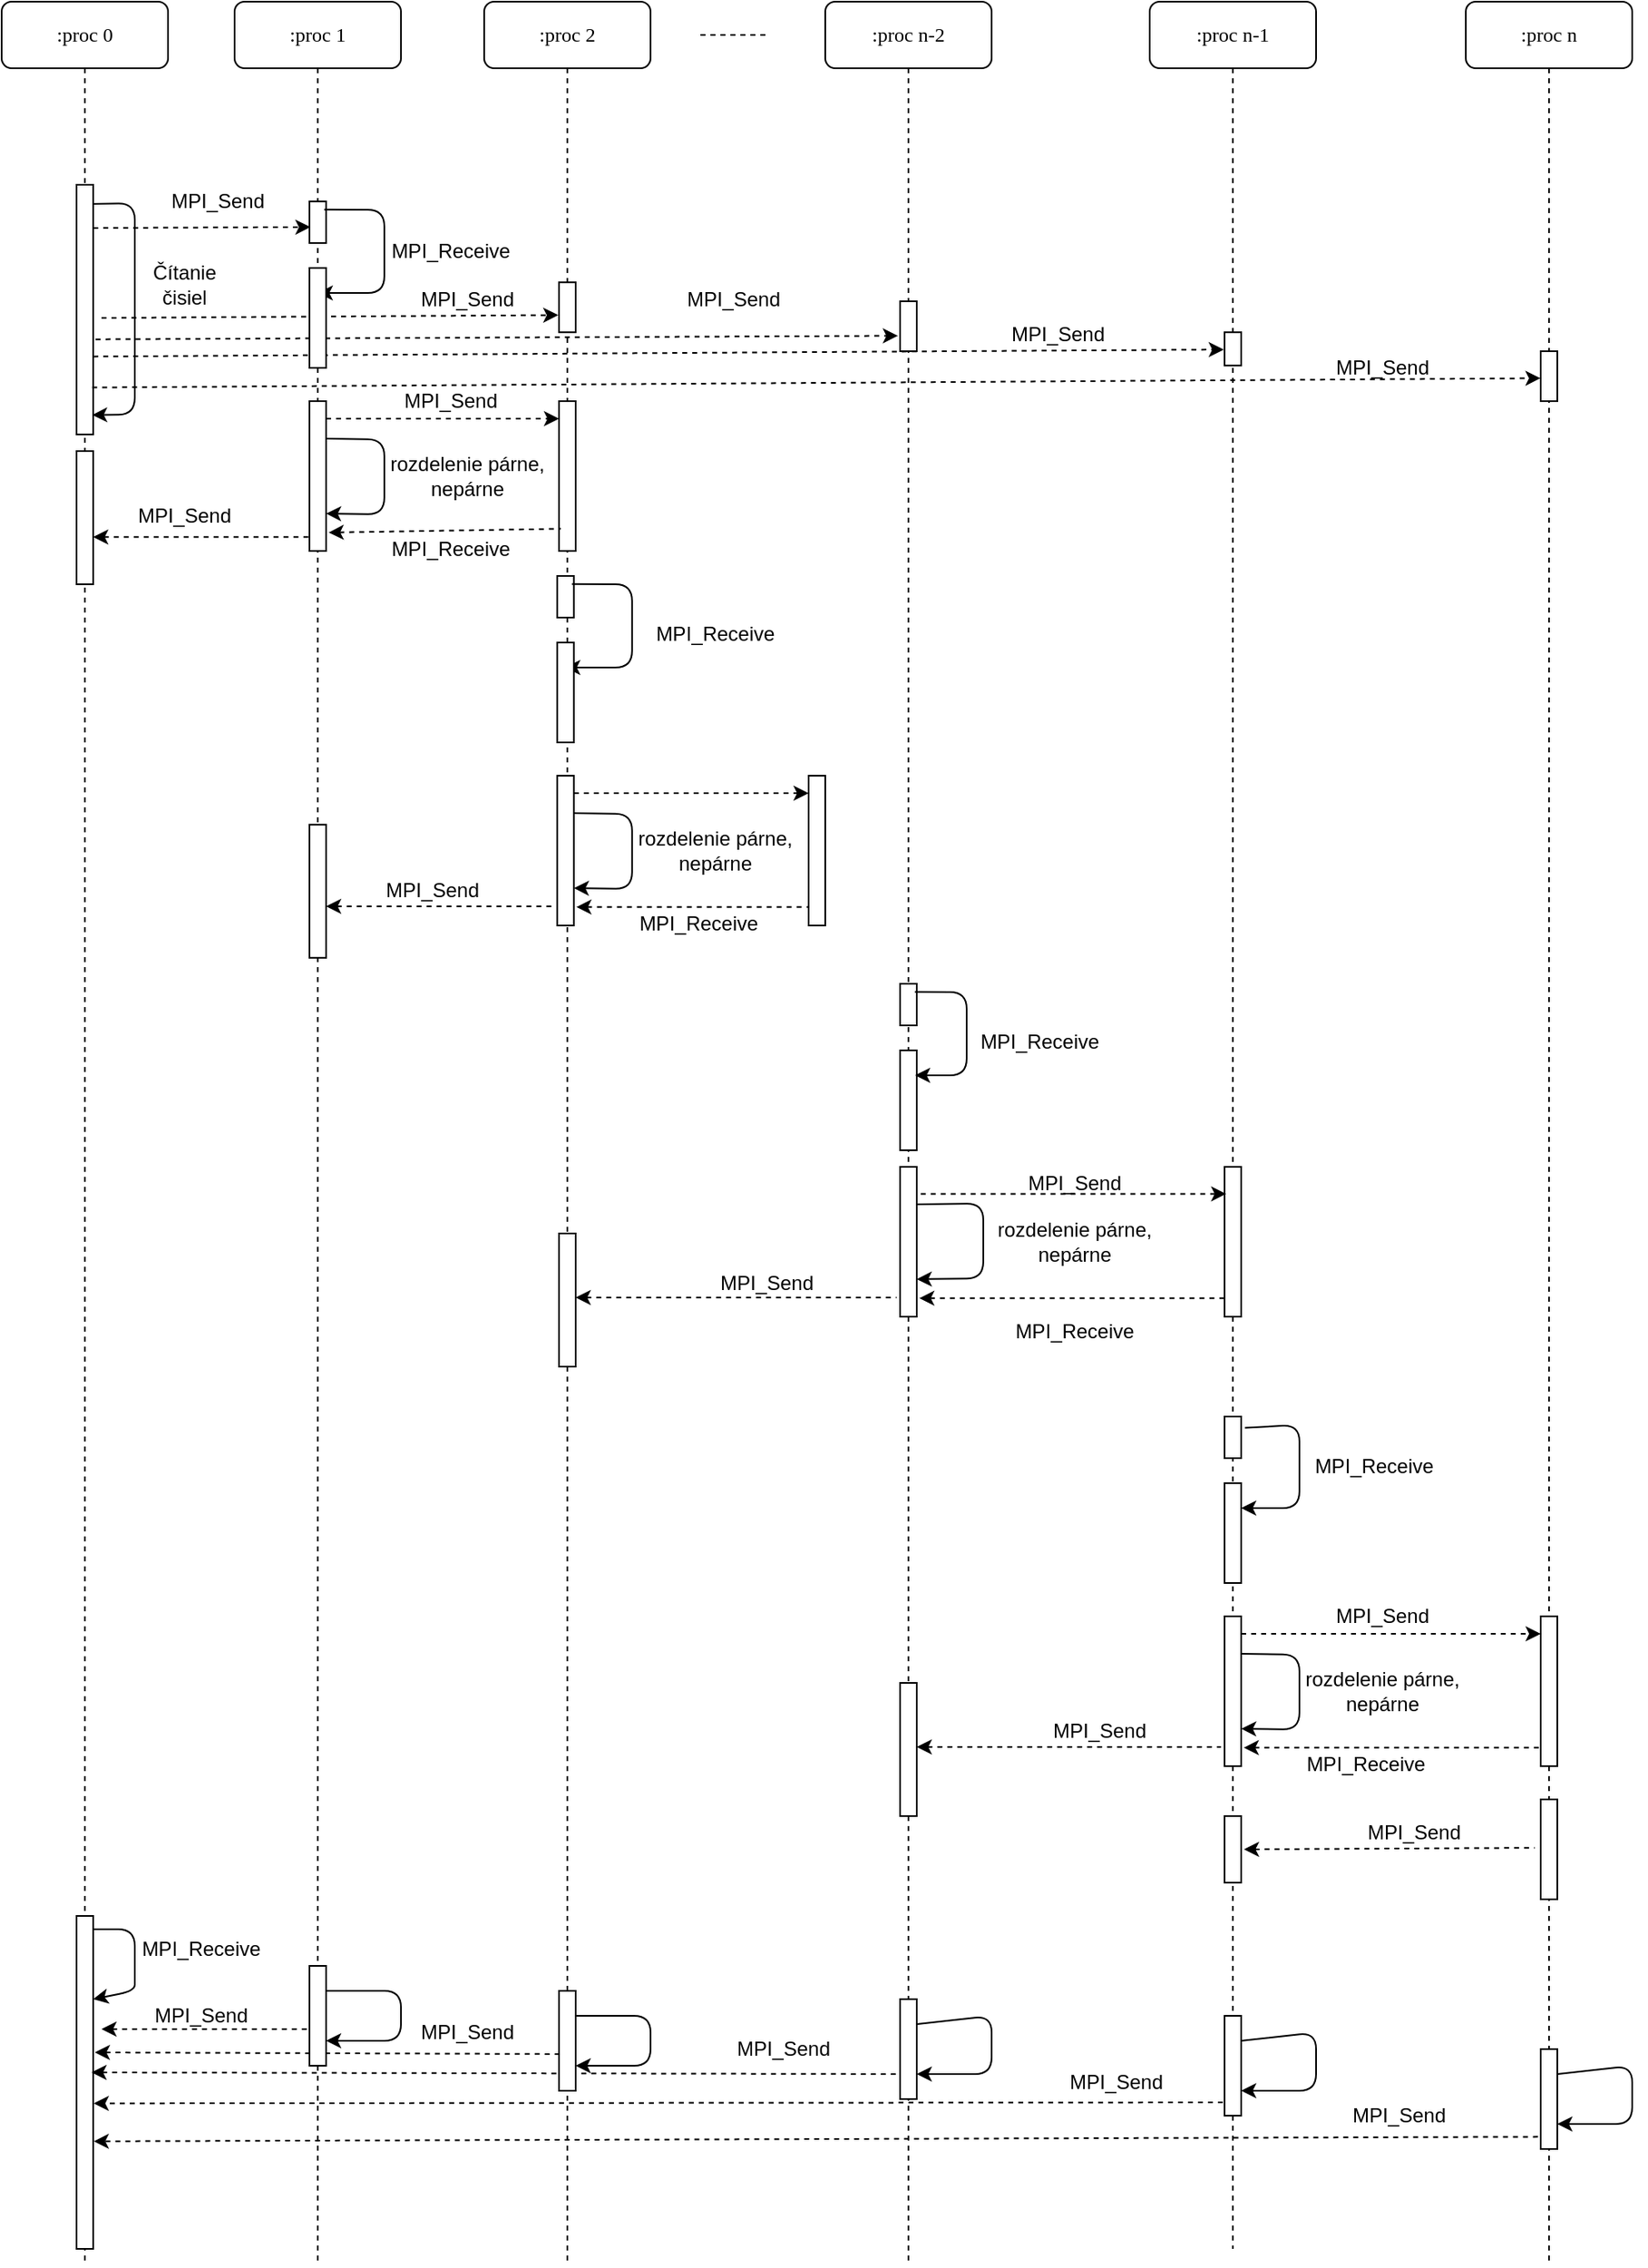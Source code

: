 <mxfile version="12.9.2" type="device"><diagram name="Page-1" id="13e1069c-82ec-6db2-03f1-153e76fe0fe0"><mxGraphModel dx="2214" dy="1366" grid="1" gridSize="10" guides="1" tooltips="1" connect="1" arrows="1" fold="1" page="1" pageScale="1" pageWidth="1100" pageHeight="850" background="#ffffff" math="0" shadow="0"><root><mxCell id="0"/><mxCell id="1" parent="0"/><mxCell id="7baba1c4bc27f4b0-2" value=":proc 1" style="shape=umlLifeline;perimeter=lifelinePerimeter;whiteSpace=wrap;html=1;container=1;collapsible=0;recursiveResize=0;outlineConnect=0;rounded=1;shadow=0;comic=0;labelBackgroundColor=none;strokeWidth=1;fontFamily=Verdana;fontSize=12;align=center;" parent="1" vertex="1"><mxGeometry x="240" y="80" width="100" height="1360" as="geometry"/></mxCell><mxCell id="VpU9vwsAM9G_c78P3f8a-20" value="" style="html=1;points=[];perimeter=orthogonalPerimeter;rounded=0;shadow=0;comic=0;labelBackgroundColor=none;strokeWidth=1;fontFamily=Verdana;fontSize=12;align=center;" parent="7baba1c4bc27f4b0-2" vertex="1"><mxGeometry x="45" y="120" width="10" height="25" as="geometry"/></mxCell><mxCell id="VpU9vwsAM9G_c78P3f8a-36" value="" style="endArrow=classic;html=1;endFill=1;exitX=0.886;exitY=0.194;exitDx=0;exitDy=0;exitPerimeter=0;" parent="7baba1c4bc27f4b0-2" source="VpU9vwsAM9G_c78P3f8a-20" edge="1" target="7baba1c4bc27f4b0-2"><mxGeometry width="50" height="50" relative="1" as="geometry"><mxPoint x="-140" y="720" as="sourcePoint"/><mxPoint x="55.0" y="175" as="targetPoint"/><Array as="points"><mxPoint x="90" y="125"/><mxPoint x="90" y="175"/></Array></mxGeometry></mxCell><mxCell id="M85TM8b7W-cg9cWjxjbz-94" value="" style="endArrow=classic;html=1;entryX=1;entryY=0.75;entryDx=0;entryDy=0;exitX=1;exitY=0.25;exitDx=0;exitDy=0;" edge="1" parent="7baba1c4bc27f4b0-2"><mxGeometry width="50" height="50" relative="1" as="geometry"><mxPoint x="55" y="1195" as="sourcePoint"/><mxPoint x="55" y="1225" as="targetPoint"/><Array as="points"><mxPoint x="100" y="1195"/><mxPoint x="100" y="1225"/></Array></mxGeometry></mxCell><mxCell id="7baba1c4bc27f4b0-3" value=":proc 2" style="shape=umlLifeline;perimeter=lifelinePerimeter;whiteSpace=wrap;html=1;container=1;collapsible=0;recursiveResize=0;outlineConnect=0;rounded=1;shadow=0;comic=0;labelBackgroundColor=none;strokeWidth=1;fontFamily=Verdana;fontSize=12;align=center;" parent="1" vertex="1"><mxGeometry x="390" y="80" width="100" height="1360" as="geometry"/></mxCell><mxCell id="VpU9vwsAM9G_c78P3f8a-21" value="" style="html=1;points=[];perimeter=orthogonalPerimeter;rounded=0;shadow=0;comic=0;labelBackgroundColor=none;strokeWidth=1;fontFamily=Verdana;fontSize=12;align=center;" parent="7baba1c4bc27f4b0-3" vertex="1"><mxGeometry x="45" y="168.61" width="10" height="30" as="geometry"/></mxCell><mxCell id="M85TM8b7W-cg9cWjxjbz-4" value="" style="html=1;points=[];perimeter=orthogonalPerimeter;rounded=0;shadow=0;comic=0;labelBackgroundColor=none;strokeWidth=1;fontFamily=Verdana;fontSize=12;align=center;" vertex="1" parent="7baba1c4bc27f4b0-3"><mxGeometry x="45" y="240" width="10" height="90" as="geometry"/></mxCell><mxCell id="M85TM8b7W-cg9cWjxjbz-59" value="" style="html=1;points=[];perimeter=orthogonalPerimeter;rounded=0;shadow=0;comic=0;labelBackgroundColor=none;strokeWidth=1;fontFamily=Verdana;fontSize=12;align=center;" vertex="1" parent="7baba1c4bc27f4b0-3"><mxGeometry x="45" y="740.0" width="10" height="80" as="geometry"/></mxCell><mxCell id="M85TM8b7W-cg9cWjxjbz-97" value="" style="endArrow=classic;html=1;entryX=1;entryY=0.75;entryDx=0;entryDy=0;exitX=1;exitY=0.25;exitDx=0;exitDy=0;" edge="1" parent="7baba1c4bc27f4b0-3"><mxGeometry width="50" height="50" relative="1" as="geometry"><mxPoint x="55.0" y="1210" as="sourcePoint"/><mxPoint x="55.0" y="1240" as="targetPoint"/><Array as="points"><mxPoint x="100" y="1210"/><mxPoint x="100" y="1240"/></Array></mxGeometry></mxCell><mxCell id="7baba1c4bc27f4b0-4" value=":proc n-2" style="shape=umlLifeline;perimeter=lifelinePerimeter;whiteSpace=wrap;html=1;container=1;collapsible=0;recursiveResize=0;outlineConnect=0;rounded=1;shadow=0;comic=0;labelBackgroundColor=none;strokeWidth=1;fontFamily=Verdana;fontSize=12;align=center;" parent="1" vertex="1"><mxGeometry x="595" y="80" width="100" height="1360" as="geometry"/></mxCell><mxCell id="M85TM8b7W-cg9cWjxjbz-57" value="" style="html=1;points=[];perimeter=orthogonalPerimeter;rounded=0;shadow=0;comic=0;labelBackgroundColor=none;strokeWidth=1;fontFamily=Verdana;fontSize=12;align=center;" vertex="1" parent="7baba1c4bc27f4b0-4"><mxGeometry x="45" y="590" width="10" height="25" as="geometry"/></mxCell><mxCell id="M85TM8b7W-cg9cWjxjbz-61" value="" style="rounded=0;whiteSpace=wrap;html=1;" vertex="1" parent="7baba1c4bc27f4b0-4"><mxGeometry x="45" y="630" width="10" height="60" as="geometry"/></mxCell><mxCell id="M85TM8b7W-cg9cWjxjbz-17" value="" style="html=1;points=[];perimeter=orthogonalPerimeter;rounded=0;shadow=0;comic=0;labelBackgroundColor=none;strokeWidth=1;fontFamily=Verdana;fontSize=12;align=center;" vertex="1" parent="7baba1c4bc27f4b0-4"><mxGeometry x="45" y="1010" width="10" height="80" as="geometry"/></mxCell><mxCell id="M85TM8b7W-cg9cWjxjbz-99" value="" style="rounded=0;whiteSpace=wrap;html=1;" vertex="1" parent="7baba1c4bc27f4b0-4"><mxGeometry x="45" y="1200" width="10" height="60" as="geometry"/></mxCell><mxCell id="M85TM8b7W-cg9cWjxjbz-100" value="" style="endArrow=classic;html=1;entryX=1;entryY=0.75;entryDx=0;entryDy=0;exitX=1;exitY=0.25;exitDx=0;exitDy=0;" edge="1" parent="7baba1c4bc27f4b0-4" source="M85TM8b7W-cg9cWjxjbz-99" target="M85TM8b7W-cg9cWjxjbz-99"><mxGeometry width="50" height="50" relative="1" as="geometry"><mxPoint x="-120" y="1145" as="sourcePoint"/><mxPoint x="200" y="1075" as="targetPoint"/><Array as="points"><mxPoint x="100" y="1210"/><mxPoint x="100" y="1245"/></Array></mxGeometry></mxCell><mxCell id="7baba1c4bc27f4b0-5" value=":proc n-1" style="shape=umlLifeline;perimeter=lifelinePerimeter;whiteSpace=wrap;html=1;container=1;collapsible=0;recursiveResize=0;outlineConnect=0;rounded=1;shadow=0;comic=0;labelBackgroundColor=none;strokeWidth=1;fontFamily=Verdana;fontSize=12;align=center;" parent="1" vertex="1"><mxGeometry x="790" y="80" width="100" height="1350" as="geometry"/></mxCell><mxCell id="VpU9vwsAM9G_c78P3f8a-23" value="" style="html=1;points=[];perimeter=orthogonalPerimeter;rounded=0;shadow=0;comic=0;labelBackgroundColor=none;strokeWidth=1;fontFamily=Verdana;fontSize=12;align=center;" parent="7baba1c4bc27f4b0-5" vertex="1"><mxGeometry x="45" y="198.61" width="10" height="20" as="geometry"/></mxCell><mxCell id="M85TM8b7W-cg9cWjxjbz-69" value="" style="html=1;points=[];perimeter=orthogonalPerimeter;rounded=0;shadow=0;comic=0;labelBackgroundColor=none;strokeWidth=1;fontFamily=Verdana;fontSize=12;align=center;" vertex="1" parent="7baba1c4bc27f4b0-5"><mxGeometry x="45" y="700.0" width="10" height="90" as="geometry"/></mxCell><mxCell id="M85TM8b7W-cg9cWjxjbz-15" value="" style="html=1;points=[];perimeter=orthogonalPerimeter;rounded=0;shadow=0;comic=0;labelBackgroundColor=none;strokeWidth=1;fontFamily=Verdana;fontSize=12;align=center;" vertex="1" parent="7baba1c4bc27f4b0-5"><mxGeometry x="45" y="850" width="10" height="25" as="geometry"/></mxCell><mxCell id="M85TM8b7W-cg9cWjxjbz-16" value="" style="endArrow=classic;html=1;endFill=1;entryX=1;entryY=0.25;entryDx=0;entryDy=0;exitX=1.224;exitY=0.272;exitDx=0;exitDy=0;exitPerimeter=0;" edge="1" parent="7baba1c4bc27f4b0-5" source="M85TM8b7W-cg9cWjxjbz-15" target="M85TM8b7W-cg9cWjxjbz-19"><mxGeometry width="50" height="50" relative="1" as="geometry"><mxPoint x="65" y="862" as="sourcePoint"/><mxPoint x="75" y="910" as="targetPoint"/><Array as="points"><mxPoint x="90" y="855"/><mxPoint x="90" y="905"/></Array></mxGeometry></mxCell><mxCell id="M85TM8b7W-cg9cWjxjbz-19" value="" style="rounded=0;whiteSpace=wrap;html=1;" vertex="1" parent="7baba1c4bc27f4b0-5"><mxGeometry x="45" y="890" width="10" height="60" as="geometry"/></mxCell><mxCell id="M85TM8b7W-cg9cWjxjbz-78" value="" style="html=1;points=[];perimeter=orthogonalPerimeter;rounded=0;shadow=0;comic=0;labelBackgroundColor=none;strokeWidth=1;fontFamily=Verdana;fontSize=12;align=center;" vertex="1" parent="7baba1c4bc27f4b0-5"><mxGeometry x="45" y="1090" width="10" height="40" as="geometry"/></mxCell><mxCell id="M85TM8b7W-cg9cWjxjbz-106" value="" style="rounded=0;whiteSpace=wrap;html=1;" vertex="1" parent="7baba1c4bc27f4b0-5"><mxGeometry x="45" y="1210" width="10" height="60" as="geometry"/></mxCell><mxCell id="M85TM8b7W-cg9cWjxjbz-107" value="" style="endArrow=classic;html=1;entryX=1;entryY=0.75;entryDx=0;entryDy=0;exitX=1;exitY=0.25;exitDx=0;exitDy=0;" edge="1" parent="7baba1c4bc27f4b0-5" source="M85TM8b7W-cg9cWjxjbz-106" target="M85TM8b7W-cg9cWjxjbz-106"><mxGeometry width="50" height="50" relative="1" as="geometry"><mxPoint x="-715" y="1075" as="sourcePoint"/><mxPoint x="-395" y="1005" as="targetPoint"/><Array as="points"><mxPoint x="100" y="1220"/><mxPoint x="100" y="1255"/></Array></mxGeometry></mxCell><mxCell id="7baba1c4bc27f4b0-6" value=":proc n" style="shape=umlLifeline;perimeter=lifelinePerimeter;whiteSpace=wrap;html=1;container=1;collapsible=0;recursiveResize=0;outlineConnect=0;rounded=1;shadow=0;comic=0;labelBackgroundColor=none;strokeWidth=1;fontFamily=Verdana;fontSize=12;align=center;" parent="1" vertex="1"><mxGeometry x="980" y="80" width="100" height="1360" as="geometry"/></mxCell><mxCell id="VpU9vwsAM9G_c78P3f8a-25" value="" style="html=1;points=[];perimeter=orthogonalPerimeter;rounded=0;shadow=0;comic=0;labelBackgroundColor=none;strokeWidth=1;fontFamily=Verdana;fontSize=12;align=center;" parent="7baba1c4bc27f4b0-6" vertex="1"><mxGeometry x="45" y="210" width="10" height="30" as="geometry"/></mxCell><mxCell id="M85TM8b7W-cg9cWjxjbz-27" value="" style="html=1;points=[];perimeter=orthogonalPerimeter;rounded=0;shadow=0;comic=0;labelBackgroundColor=none;strokeWidth=1;fontFamily=Verdana;fontSize=12;align=center;" vertex="1" parent="7baba1c4bc27f4b0-6"><mxGeometry x="45" y="970" width="10" height="90" as="geometry"/></mxCell><mxCell id="M85TM8b7W-cg9cWjxjbz-75" value="" style="rounded=0;whiteSpace=wrap;html=1;" vertex="1" parent="7baba1c4bc27f4b0-6"><mxGeometry x="45" y="1080" width="10" height="60" as="geometry"/></mxCell><mxCell id="M85TM8b7W-cg9cWjxjbz-108" value="" style="rounded=0;whiteSpace=wrap;html=1;" vertex="1" parent="7baba1c4bc27f4b0-6"><mxGeometry x="45" y="1230" width="10" height="60" as="geometry"/></mxCell><mxCell id="M85TM8b7W-cg9cWjxjbz-109" value="" style="endArrow=classic;html=1;entryX=1;entryY=0.75;entryDx=0;entryDy=0;exitX=1;exitY=0.25;exitDx=0;exitDy=0;" edge="1" parent="7baba1c4bc27f4b0-6" source="M85TM8b7W-cg9cWjxjbz-108" target="M85TM8b7W-cg9cWjxjbz-108"><mxGeometry width="50" height="50" relative="1" as="geometry"><mxPoint x="-715" y="1095" as="sourcePoint"/><mxPoint x="-395" y="1025" as="targetPoint"/><Array as="points"><mxPoint x="100" y="1240"/><mxPoint x="100" y="1275"/></Array></mxGeometry></mxCell><mxCell id="7baba1c4bc27f4b0-8" value=":proc 0" style="shape=umlLifeline;perimeter=lifelinePerimeter;whiteSpace=wrap;html=1;container=1;collapsible=0;recursiveResize=0;outlineConnect=0;rounded=1;shadow=0;comic=0;labelBackgroundColor=none;strokeWidth=1;fontFamily=Verdana;fontSize=12;align=center;" parent="1" vertex="1"><mxGeometry x="100" y="80" width="100" height="1360" as="geometry"/></mxCell><mxCell id="VpU9vwsAM9G_c78P3f8a-5" value="" style="html=1;points=[];perimeter=orthogonalPerimeter;rounded=0;shadow=0;comic=0;labelBackgroundColor=none;strokeWidth=1;fontFamily=Verdana;fontSize=12;align=center;" parent="7baba1c4bc27f4b0-8" vertex="1"><mxGeometry x="45" y="110" width="10" height="150" as="geometry"/></mxCell><mxCell id="VpU9vwsAM9G_c78P3f8a-6" value="" style="endArrow=classic;html=1;exitX=1.033;exitY=0.077;exitDx=0;exitDy=0;exitPerimeter=0;entryX=0.938;entryY=0.922;entryDx=0;entryDy=0;entryPerimeter=0;" parent="7baba1c4bc27f4b0-8" source="VpU9vwsAM9G_c78P3f8a-5" target="VpU9vwsAM9G_c78P3f8a-5" edge="1"><mxGeometry width="50" height="50" relative="1" as="geometry"><mxPoint x="40" y="190" as="sourcePoint"/><mxPoint x="53" y="157" as="targetPoint"/><Array as="points"><mxPoint x="80" y="121"/><mxPoint x="80" y="248"/></Array></mxGeometry></mxCell><mxCell id="M85TM8b7W-cg9cWjxjbz-9" value="" style="html=1;points=[];perimeter=orthogonalPerimeter;rounded=0;shadow=0;comic=0;labelBackgroundColor=none;strokeWidth=1;fontFamily=Verdana;fontSize=12;align=center;" vertex="1" parent="7baba1c4bc27f4b0-8"><mxGeometry x="45" y="270" width="10" height="80" as="geometry"/></mxCell><mxCell id="VpU9vwsAM9G_c78P3f8a-1" value="" style="endArrow=none;dashed=1;html=1;" parent="1" edge="1"><mxGeometry width="50" height="50" relative="1" as="geometry"><mxPoint x="520" y="100" as="sourcePoint"/><mxPoint x="560" y="100" as="targetPoint"/><Array as="points"/></mxGeometry></mxCell><mxCell id="VpU9vwsAM9G_c78P3f8a-7" value="Čítanie čisiel" style="text;html=1;strokeColor=none;fillColor=none;align=center;verticalAlign=middle;whiteSpace=wrap;rounded=0;" parent="1" vertex="1"><mxGeometry x="190" y="240" width="40" height="20" as="geometry"/></mxCell><mxCell id="VpU9vwsAM9G_c78P3f8a-9" value="" style="endArrow=classic;dashed=1;html=1;exitX=1.007;exitY=0.173;exitDx=0;exitDy=0;exitPerimeter=0;entryX=0.059;entryY=0.617;entryDx=0;entryDy=0;entryPerimeter=0;endFill=1;" parent="1" source="VpU9vwsAM9G_c78P3f8a-5" target="VpU9vwsAM9G_c78P3f8a-20" edge="1"><mxGeometry width="50" height="50" relative="1" as="geometry"><mxPoint x="170" y="250" as="sourcePoint"/><mxPoint x="284.33" y="249.98" as="targetPoint"/></mxGeometry></mxCell><mxCell id="VpU9vwsAM9G_c78P3f8a-13" value="" style="endArrow=classic;dashed=1;html=1;exitX=1.145;exitY=0.619;exitDx=0;exitDy=0;exitPerimeter=0;entryX=-0.131;entryY=0.691;entryDx=0;entryDy=0;entryPerimeter=0;endFill=1;" parent="1" source="VpU9vwsAM9G_c78P3f8a-5" target="VpU9vwsAM9G_c78P3f8a-22" edge="1"><mxGeometry width="50" height="50" relative="1" as="geometry"><mxPoint x="171.33" y="281" as="sourcePoint"/><mxPoint x="435.0" y="280" as="targetPoint"/></mxGeometry></mxCell><mxCell id="VpU9vwsAM9G_c78P3f8a-14" value="" style="endArrow=classic;dashed=1;html=1;exitX=1.007;exitY=0.688;exitDx=0;exitDy=0;exitPerimeter=0;entryX=-0.045;entryY=0.519;entryDx=0;entryDy=0;entryPerimeter=0;endFill=1;" parent="1" source="VpU9vwsAM9G_c78P3f8a-5" target="VpU9vwsAM9G_c78P3f8a-23" edge="1"><mxGeometry width="50" height="50" relative="1" as="geometry"><mxPoint x="181.33" y="310.5" as="sourcePoint"/><mxPoint x="1020" y="265" as="targetPoint"/></mxGeometry></mxCell><mxCell id="VpU9vwsAM9G_c78P3f8a-22" value="" style="html=1;points=[];perimeter=orthogonalPerimeter;rounded=0;shadow=0;comic=0;labelBackgroundColor=none;strokeWidth=1;fontFamily=Verdana;fontSize=12;align=center;" parent="1" vertex="1"><mxGeometry x="640" y="260" width="10" height="30" as="geometry"/></mxCell><mxCell id="VpU9vwsAM9G_c78P3f8a-26" value="MPI_Send" style="text;html=1;strokeColor=none;fillColor=none;align=center;verticalAlign=middle;whiteSpace=wrap;rounded=0;" parent="1" vertex="1"><mxGeometry x="190" y="190" width="80" height="20" as="geometry"/></mxCell><mxCell id="VpU9vwsAM9G_c78P3f8a-27" value="MPI_Send" style="text;html=1;strokeColor=none;fillColor=none;align=center;verticalAlign=middle;whiteSpace=wrap;rounded=0;" parent="1" vertex="1"><mxGeometry x="340" y="248.61" width="80" height="20" as="geometry"/></mxCell><mxCell id="VpU9vwsAM9G_c78P3f8a-28" value="MPI_Send" style="text;html=1;strokeColor=none;fillColor=none;align=center;verticalAlign=middle;whiteSpace=wrap;rounded=0;" parent="1" vertex="1"><mxGeometry x="500" y="248.61" width="80" height="20" as="geometry"/></mxCell><mxCell id="VpU9vwsAM9G_c78P3f8a-29" value="MPI_Send" style="text;html=1;strokeColor=none;fillColor=none;align=center;verticalAlign=middle;whiteSpace=wrap;rounded=0;" parent="1" vertex="1"><mxGeometry x="695" y="270" width="80" height="20" as="geometry"/></mxCell><mxCell id="VpU9vwsAM9G_c78P3f8a-30" value="MPI_Send" style="text;html=1;strokeColor=none;fillColor=none;align=center;verticalAlign=middle;whiteSpace=wrap;rounded=0;" parent="1" vertex="1"><mxGeometry x="890" y="290" width="80" height="20" as="geometry"/></mxCell><mxCell id="VpU9vwsAM9G_c78P3f8a-31" value="" style="endArrow=classic;dashed=1;html=1;entryX=-0.045;entryY=0.656;entryDx=0;entryDy=0;entryPerimeter=0;endFill=1;" parent="1" target="VpU9vwsAM9G_c78P3f8a-21" edge="1"><mxGeometry width="50" height="50" relative="1" as="geometry"><mxPoint x="160" y="270" as="sourcePoint"/><mxPoint x="285.53" y="269.885" as="targetPoint"/></mxGeometry></mxCell><mxCell id="VpU9vwsAM9G_c78P3f8a-33" value="" style="endArrow=classic;dashed=1;html=1;exitX=0.938;exitY=0.812;exitDx=0;exitDy=0;exitPerimeter=0;entryX=-0.01;entryY=0.541;entryDx=0;entryDy=0;entryPerimeter=0;endFill=1;" parent="1" source="VpU9vwsAM9G_c78P3f8a-5" target="VpU9vwsAM9G_c78P3f8a-25" edge="1"><mxGeometry width="50" height="50" relative="1" as="geometry"><mxPoint x="100" y="730" as="sourcePoint"/><mxPoint x="150" y="680" as="targetPoint"/></mxGeometry></mxCell><mxCell id="VpU9vwsAM9G_c78P3f8a-35" value="" style="endArrow=classic;html=1;endFill=1;exitX=1;exitY=0.25;exitDx=0;exitDy=0;entryX=1;entryY=0.75;entryDx=0;entryDy=0;" parent="1" source="VpU9vwsAM9G_c78P3f8a-40" target="VpU9vwsAM9G_c78P3f8a-40" edge="1"><mxGeometry width="50" height="50" relative="1" as="geometry"><mxPoint x="100" y="730" as="sourcePoint"/><mxPoint x="150" y="680" as="targetPoint"/><Array as="points"><mxPoint x="330" y="343"/><mxPoint x="330" y="388"/></Array></mxGeometry></mxCell><mxCell id="VpU9vwsAM9G_c78P3f8a-38" value="" style="rounded=0;whiteSpace=wrap;html=1;" parent="1" vertex="1"><mxGeometry x="285" y="240" width="10" height="60" as="geometry"/></mxCell><mxCell id="VpU9vwsAM9G_c78P3f8a-39" value="MPI_Receive" style="text;html=1;strokeColor=none;fillColor=none;align=center;verticalAlign=middle;whiteSpace=wrap;rounded=0;" parent="1" vertex="1"><mxGeometry x="330" y="220" width="80" height="20" as="geometry"/></mxCell><mxCell id="VpU9vwsAM9G_c78P3f8a-40" value="" style="rounded=0;whiteSpace=wrap;html=1;" parent="1" vertex="1"><mxGeometry x="285" y="320" width="10" height="90" as="geometry"/></mxCell><mxCell id="M85TM8b7W-cg9cWjxjbz-2" value="" style="endArrow=classic;dashed=1;html=1;exitX=1.007;exitY=0.173;exitDx=0;exitDy=0;exitPerimeter=0;endFill=1;" edge="1" parent="1" target="M85TM8b7W-cg9cWjxjbz-4"><mxGeometry width="50" height="50" relative="1" as="geometry"><mxPoint x="295.0" y="330.52" as="sourcePoint"/><mxPoint x="430" y="331" as="targetPoint"/></mxGeometry></mxCell><mxCell id="M85TM8b7W-cg9cWjxjbz-3" value="MPI_Send" style="text;html=1;strokeColor=none;fillColor=none;align=center;verticalAlign=middle;whiteSpace=wrap;rounded=0;" vertex="1" parent="1"><mxGeometry x="329.93" y="310" width="80" height="20" as="geometry"/></mxCell><mxCell id="M85TM8b7W-cg9cWjxjbz-7" value="" style="endArrow=none;dashed=1;html=1;endFill=0;startArrow=classic;startFill=1;entryX=0.11;entryY=0.852;entryDx=0;entryDy=0;entryPerimeter=0;exitX=1.152;exitY=0.877;exitDx=0;exitDy=0;exitPerimeter=0;" edge="1" parent="1" source="VpU9vwsAM9G_c78P3f8a-40" target="M85TM8b7W-cg9cWjxjbz-4"><mxGeometry width="50" height="50" relative="1" as="geometry"><mxPoint x="300" y="388" as="sourcePoint"/><mxPoint x="420" y="380" as="targetPoint"/></mxGeometry></mxCell><mxCell id="M85TM8b7W-cg9cWjxjbz-8" value="MPI_Receive" style="text;html=1;strokeColor=none;fillColor=none;align=center;verticalAlign=middle;whiteSpace=wrap;rounded=0;" vertex="1" parent="1"><mxGeometry x="329.93" y="399.4" width="80" height="20" as="geometry"/></mxCell><mxCell id="M85TM8b7W-cg9cWjxjbz-10" value="" style="endArrow=none;dashed=1;html=1;endFill=0;startArrow=classic;startFill=1;entryX=0.048;entryY=0.907;entryDx=0;entryDy=0;entryPerimeter=0;" edge="1" parent="1" source="M85TM8b7W-cg9cWjxjbz-9" target="VpU9vwsAM9G_c78P3f8a-40"><mxGeometry width="50" height="50" relative="1" as="geometry"><mxPoint x="159" y="388" as="sourcePoint"/><mxPoint x="260" y="388" as="targetPoint"/></mxGeometry></mxCell><mxCell id="M85TM8b7W-cg9cWjxjbz-11" value="MPI_Send" style="text;html=1;strokeColor=none;fillColor=none;align=center;verticalAlign=middle;whiteSpace=wrap;rounded=0;" vertex="1" parent="1"><mxGeometry x="170.0" y="379.4" width="80" height="20" as="geometry"/></mxCell><mxCell id="M85TM8b7W-cg9cWjxjbz-12" value="rozdelenie párne, nepárne" style="text;html=1;strokeColor=none;fillColor=none;align=center;verticalAlign=middle;whiteSpace=wrap;rounded=0;" vertex="1" parent="1"><mxGeometry x="330" y="355" width="100" height="20" as="geometry"/></mxCell><mxCell id="M85TM8b7W-cg9cWjxjbz-18" value="" style="endArrow=classic;html=1;endFill=1;exitX=1;exitY=0.25;exitDx=0;exitDy=0;entryX=1;entryY=0.75;entryDx=0;entryDy=0;" edge="1" parent="1" source="M85TM8b7W-cg9cWjxjbz-20" target="M85TM8b7W-cg9cWjxjbz-20"><mxGeometry width="50" height="50" relative="1" as="geometry"><mxPoint x="650" y="1460" as="sourcePoint"/><mxPoint x="700" y="1410" as="targetPoint"/><Array as="points"><mxPoint x="880" y="1073"/><mxPoint x="880" y="1118"/></Array></mxGeometry></mxCell><mxCell id="M85TM8b7W-cg9cWjxjbz-20" value="" style="rounded=0;whiteSpace=wrap;html=1;" vertex="1" parent="1"><mxGeometry x="835" y="1050" width="10" height="90" as="geometry"/></mxCell><mxCell id="M85TM8b7W-cg9cWjxjbz-21" value="" style="endArrow=classic;dashed=1;html=1;exitX=1.007;exitY=0.173;exitDx=0;exitDy=0;exitPerimeter=0;endFill=1;" edge="1" parent="1" target="M85TM8b7W-cg9cWjxjbz-27"><mxGeometry width="50" height="50" relative="1" as="geometry"><mxPoint x="845" y="1060.52" as="sourcePoint"/><mxPoint x="985.0" y="1060.52" as="targetPoint"/></mxGeometry></mxCell><mxCell id="M85TM8b7W-cg9cWjxjbz-22" value="" style="endArrow=none;dashed=1;html=1;endFill=0;startArrow=classic;startFill=1;exitX=1.152;exitY=0.877;exitDx=0;exitDy=0;exitPerimeter=0;" edge="1" parent="1" source="M85TM8b7W-cg9cWjxjbz-20" target="M85TM8b7W-cg9cWjxjbz-27"><mxGeometry width="50" height="50" relative="1" as="geometry"><mxPoint x="850" y="1118" as="sourcePoint"/><mxPoint x="986.1" y="1126.68" as="targetPoint"/></mxGeometry></mxCell><mxCell id="M85TM8b7W-cg9cWjxjbz-23" value="MPI_Receive" style="text;html=1;strokeColor=none;fillColor=none;align=center;verticalAlign=middle;whiteSpace=wrap;rounded=0;" vertex="1" parent="1"><mxGeometry x="879.93" y="1129.4" width="80" height="20" as="geometry"/></mxCell><mxCell id="M85TM8b7W-cg9cWjxjbz-24" value="MPI_Send" style="text;html=1;strokeColor=none;fillColor=none;align=center;verticalAlign=middle;whiteSpace=wrap;rounded=0;" vertex="1" parent="1"><mxGeometry x="720" y="1109.4" width="80" height="20" as="geometry"/></mxCell><mxCell id="M85TM8b7W-cg9cWjxjbz-25" value="rozdelenie párne, nepárne" style="text;html=1;strokeColor=none;fillColor=none;align=center;verticalAlign=middle;whiteSpace=wrap;rounded=0;" vertex="1" parent="1"><mxGeometry x="880" y="1085" width="100" height="20" as="geometry"/></mxCell><mxCell id="M85TM8b7W-cg9cWjxjbz-26" value="MPI_Receive" style="text;html=1;strokeColor=none;fillColor=none;align=center;verticalAlign=middle;whiteSpace=wrap;rounded=0;" vertex="1" parent="1"><mxGeometry x="884.93" y="950" width="80" height="20" as="geometry"/></mxCell><mxCell id="M85TM8b7W-cg9cWjxjbz-28" value="" style="endArrow=none;dashed=1;html=1;endFill=0;startArrow=classic;startFill=1;entryX=-0.218;entryY=0.872;entryDx=0;entryDy=0;entryPerimeter=0;" edge="1" parent="1" source="M85TM8b7W-cg9cWjxjbz-17" target="M85TM8b7W-cg9cWjxjbz-20"><mxGeometry width="50" height="50" relative="1" as="geometry"><mxPoint x="705.62" y="1129.4" as="sourcePoint"/><mxPoint x="826.1" y="1128" as="targetPoint"/></mxGeometry></mxCell><mxCell id="M85TM8b7W-cg9cWjxjbz-43" value="" style="html=1;points=[];perimeter=orthogonalPerimeter;rounded=0;shadow=0;comic=0;labelBackgroundColor=none;strokeWidth=1;fontFamily=Verdana;fontSize=12;align=center;" vertex="1" parent="1"><mxGeometry x="433.9" y="425" width="10" height="25" as="geometry"/></mxCell><mxCell id="M85TM8b7W-cg9cWjxjbz-44" value="" style="endArrow=classic;html=1;endFill=1;exitX=0.886;exitY=0.194;exitDx=0;exitDy=0;exitPerimeter=0;" edge="1" parent="1" source="M85TM8b7W-cg9cWjxjbz-43"><mxGeometry width="50" height="50" relative="1" as="geometry"><mxPoint x="8.9" y="945" as="sourcePoint"/><mxPoint x="438.71" y="480.0" as="targetPoint"/><Array as="points"><mxPoint x="478.9" y="430"/><mxPoint x="478.9" y="480"/></Array></mxGeometry></mxCell><mxCell id="M85TM8b7W-cg9cWjxjbz-45" value="" style="html=1;points=[];perimeter=orthogonalPerimeter;rounded=0;shadow=0;comic=0;labelBackgroundColor=none;strokeWidth=1;fontFamily=Verdana;fontSize=12;align=center;" vertex="1" parent="1"><mxGeometry x="285" y="574.4" width="10" height="80" as="geometry"/></mxCell><mxCell id="M85TM8b7W-cg9cWjxjbz-46" value="" style="endArrow=classic;html=1;endFill=1;exitX=1;exitY=0.25;exitDx=0;exitDy=0;entryX=1;entryY=0.75;entryDx=0;entryDy=0;" edge="1" parent="1" source="M85TM8b7W-cg9cWjxjbz-48" target="M85TM8b7W-cg9cWjxjbz-48"><mxGeometry width="50" height="50" relative="1" as="geometry"><mxPoint x="248.9" y="955" as="sourcePoint"/><mxPoint x="298.9" y="905" as="targetPoint"/><Array as="points"><mxPoint x="478.9" y="568"/><mxPoint x="478.9" y="613"/></Array></mxGeometry></mxCell><mxCell id="M85TM8b7W-cg9cWjxjbz-47" value="" style="rounded=0;whiteSpace=wrap;html=1;" vertex="1" parent="1"><mxGeometry x="433.9" y="465" width="10" height="60" as="geometry"/></mxCell><mxCell id="M85TM8b7W-cg9cWjxjbz-48" value="" style="rounded=0;whiteSpace=wrap;html=1;" vertex="1" parent="1"><mxGeometry x="433.9" y="545" width="10" height="90" as="geometry"/></mxCell><mxCell id="M85TM8b7W-cg9cWjxjbz-49" value="" style="endArrow=classic;dashed=1;html=1;exitX=1.007;exitY=0.173;exitDx=0;exitDy=0;exitPerimeter=0;endFill=1;" edge="1" parent="1" target="M85TM8b7W-cg9cWjxjbz-55"><mxGeometry width="50" height="50" relative="1" as="geometry"><mxPoint x="443.9" y="555.52" as="sourcePoint"/><mxPoint x="583.9" y="555.52" as="targetPoint"/></mxGeometry></mxCell><mxCell id="M85TM8b7W-cg9cWjxjbz-50" value="" style="endArrow=none;dashed=1;html=1;endFill=0;startArrow=classic;startFill=1;exitX=1.152;exitY=0.877;exitDx=0;exitDy=0;exitPerimeter=0;" edge="1" parent="1" source="M85TM8b7W-cg9cWjxjbz-48" target="M85TM8b7W-cg9cWjxjbz-55"><mxGeometry width="50" height="50" relative="1" as="geometry"><mxPoint x="448.9" y="613" as="sourcePoint"/><mxPoint x="585.0" y="621.68" as="targetPoint"/></mxGeometry></mxCell><mxCell id="M85TM8b7W-cg9cWjxjbz-51" value="MPI_Receive" style="text;html=1;strokeColor=none;fillColor=none;align=center;verticalAlign=middle;whiteSpace=wrap;rounded=0;" vertex="1" parent="1"><mxGeometry x="478.83" y="624.4" width="80" height="20" as="geometry"/></mxCell><mxCell id="M85TM8b7W-cg9cWjxjbz-52" value="MPI_Send" style="text;html=1;strokeColor=none;fillColor=none;align=center;verticalAlign=middle;whiteSpace=wrap;rounded=0;" vertex="1" parent="1"><mxGeometry x="318.9" y="604.4" width="80" height="20" as="geometry"/></mxCell><mxCell id="M85TM8b7W-cg9cWjxjbz-53" value="rozdelenie párne, nepárne" style="text;html=1;strokeColor=none;fillColor=none;align=center;verticalAlign=middle;whiteSpace=wrap;rounded=0;" vertex="1" parent="1"><mxGeometry x="478.9" y="580" width="100" height="20" as="geometry"/></mxCell><mxCell id="M85TM8b7W-cg9cWjxjbz-54" value="MPI_Receive" style="text;html=1;strokeColor=none;fillColor=none;align=center;verticalAlign=middle;whiteSpace=wrap;rounded=0;" vertex="1" parent="1"><mxGeometry x="488.9" y="450" width="80" height="20" as="geometry"/></mxCell><mxCell id="M85TM8b7W-cg9cWjxjbz-55" value="" style="html=1;points=[];perimeter=orthogonalPerimeter;rounded=0;shadow=0;comic=0;labelBackgroundColor=none;strokeWidth=1;fontFamily=Verdana;fontSize=12;align=center;" vertex="1" parent="1"><mxGeometry x="585" y="545" width="10" height="90" as="geometry"/></mxCell><mxCell id="M85TM8b7W-cg9cWjxjbz-56" value="" style="endArrow=none;dashed=1;html=1;endFill=0;startArrow=classic;startFill=1;entryX=-0.218;entryY=0.872;entryDx=0;entryDy=0;entryPerimeter=0;" edge="1" parent="1" source="M85TM8b7W-cg9cWjxjbz-45" target="M85TM8b7W-cg9cWjxjbz-48"><mxGeometry width="50" height="50" relative="1" as="geometry"><mxPoint x="304.52" y="624.4" as="sourcePoint"/><mxPoint x="425" y="623" as="targetPoint"/></mxGeometry></mxCell><mxCell id="M85TM8b7W-cg9cWjxjbz-58" value="" style="endArrow=classic;html=1;endFill=1;exitX=0.886;exitY=0.194;exitDx=0;exitDy=0;exitPerimeter=0;" edge="1" source="M85TM8b7W-cg9cWjxjbz-57" parent="1"><mxGeometry width="50" height="50" relative="1" as="geometry"><mxPoint x="193.9" y="1190" as="sourcePoint"/><mxPoint x="649" y="725" as="targetPoint"/><Array as="points"><mxPoint x="680" y="675"/><mxPoint x="680" y="725"/></Array></mxGeometry></mxCell><mxCell id="M85TM8b7W-cg9cWjxjbz-60" value="" style="endArrow=classic;html=1;endFill=1;exitX=1;exitY=0.25;exitDx=0;exitDy=0;entryX=1;entryY=0.75;entryDx=0;entryDy=0;" edge="1" source="M85TM8b7W-cg9cWjxjbz-62" target="M85TM8b7W-cg9cWjxjbz-62" parent="1"><mxGeometry width="50" height="50" relative="1" as="geometry"><mxPoint x="433.9" y="1200" as="sourcePoint"/><mxPoint x="483.9" y="1150" as="targetPoint"/><Array as="points"><mxPoint x="690" y="802"/><mxPoint x="690" y="847"/></Array></mxGeometry></mxCell><mxCell id="M85TM8b7W-cg9cWjxjbz-62" value="" style="rounded=0;whiteSpace=wrap;html=1;" vertex="1" parent="1"><mxGeometry x="640" y="780.0" width="10" height="90" as="geometry"/></mxCell><mxCell id="M85TM8b7W-cg9cWjxjbz-63" value="" style="endArrow=classic;dashed=1;html=1;endFill=1;exitX=1.238;exitY=0.18;exitDx=0;exitDy=0;exitPerimeter=0;entryX=0.1;entryY=0.18;entryDx=0;entryDy=0;entryPerimeter=0;" edge="1" target="M85TM8b7W-cg9cWjxjbz-69" parent="1" source="M85TM8b7W-cg9cWjxjbz-62"><mxGeometry width="50" height="50" relative="1" as="geometry"><mxPoint x="670" y="801" as="sourcePoint"/><mxPoint x="750" y="796" as="targetPoint"/></mxGeometry></mxCell><mxCell id="M85TM8b7W-cg9cWjxjbz-64" value="" style="endArrow=none;dashed=1;html=1;endFill=0;startArrow=classic;startFill=1;exitX=1.152;exitY=0.877;exitDx=0;exitDy=0;exitPerimeter=0;" edge="1" source="M85TM8b7W-cg9cWjxjbz-62" target="M85TM8b7W-cg9cWjxjbz-69" parent="1"><mxGeometry width="50" height="50" relative="1" as="geometry"><mxPoint x="633.9" y="858.0" as="sourcePoint"/><mxPoint x="770.0" y="866.68" as="targetPoint"/></mxGeometry></mxCell><mxCell id="M85TM8b7W-cg9cWjxjbz-65" value="MPI_Receive" style="text;html=1;strokeColor=none;fillColor=none;align=center;verticalAlign=middle;whiteSpace=wrap;rounded=0;" vertex="1" parent="1"><mxGeometry x="705" y="869.4" width="80" height="20" as="geometry"/></mxCell><mxCell id="M85TM8b7W-cg9cWjxjbz-66" value="MPI_Send" style="text;html=1;strokeColor=none;fillColor=none;align=center;verticalAlign=middle;whiteSpace=wrap;rounded=0;" vertex="1" parent="1"><mxGeometry x="520" y="840.0" width="80" height="20" as="geometry"/></mxCell><mxCell id="M85TM8b7W-cg9cWjxjbz-67" value="rozdelenie párne, nepárne" style="text;html=1;strokeColor=none;fillColor=none;align=center;verticalAlign=middle;whiteSpace=wrap;rounded=0;" vertex="1" parent="1"><mxGeometry x="695" y="815.0" width="100" height="20" as="geometry"/></mxCell><mxCell id="M85TM8b7W-cg9cWjxjbz-68" value="MPI_Receive" style="text;html=1;strokeColor=none;fillColor=none;align=center;verticalAlign=middle;whiteSpace=wrap;rounded=0;" vertex="1" parent="1"><mxGeometry x="683.9" y="695" width="80" height="20" as="geometry"/></mxCell><mxCell id="M85TM8b7W-cg9cWjxjbz-70" value="" style="endArrow=none;dashed=1;html=1;endFill=0;startArrow=classic;startFill=1;entryX=-0.218;entryY=0.872;entryDx=0;entryDy=0;entryPerimeter=0;" edge="1" source="M85TM8b7W-cg9cWjxjbz-59" target="M85TM8b7W-cg9cWjxjbz-62" parent="1"><mxGeometry width="50" height="50" relative="1" as="geometry"><mxPoint x="489.52" y="869.4" as="sourcePoint"/><mxPoint x="610" y="868.0" as="targetPoint"/></mxGeometry></mxCell><mxCell id="M85TM8b7W-cg9cWjxjbz-73" value="MPI_Send" style="text;html=1;strokeColor=none;fillColor=none;align=center;verticalAlign=middle;whiteSpace=wrap;rounded=0;" vertex="1" parent="1"><mxGeometry x="705.0" y="780.0" width="80" height="20" as="geometry"/></mxCell><mxCell id="M85TM8b7W-cg9cWjxjbz-74" value="MPI_Send" style="text;html=1;strokeColor=none;fillColor=none;align=center;verticalAlign=middle;whiteSpace=wrap;rounded=0;" vertex="1" parent="1"><mxGeometry x="890" y="1040" width="80" height="20" as="geometry"/></mxCell><mxCell id="M85TM8b7W-cg9cWjxjbz-76" value="MPI_Send" style="text;html=1;strokeColor=none;fillColor=none;align=center;verticalAlign=middle;whiteSpace=wrap;rounded=0;" vertex="1" parent="1"><mxGeometry x="908.59" y="1170" width="80" height="20" as="geometry"/></mxCell><mxCell id="M85TM8b7W-cg9cWjxjbz-77" value="" style="endArrow=none;dashed=1;html=1;endFill=0;startArrow=classic;startFill=1;entryX=-0.218;entryY=0.872;entryDx=0;entryDy=0;entryPerimeter=0;exitX=1.167;exitY=0.5;exitDx=0;exitDy=0;exitPerimeter=0;" edge="1" parent="1" source="M85TM8b7W-cg9cWjxjbz-78"><mxGeometry width="50" height="50" relative="1" as="geometry"><mxPoint x="850" y="1189" as="sourcePoint"/><mxPoint x="1021.41" y="1189.08" as="targetPoint"/></mxGeometry></mxCell><mxCell id="M85TM8b7W-cg9cWjxjbz-81" value="" style="endArrow=classic;html=1;entryX=1;entryY=0.25;entryDx=0;entryDy=0;" edge="1" parent="1" target="M85TM8b7W-cg9cWjxjbz-87"><mxGeometry width="50" height="50" relative="1" as="geometry"><mxPoint x="155" y="1238" as="sourcePoint"/><mxPoint x="155.33" y="1284.0" as="targetPoint"/><Array as="points"><mxPoint x="180" y="1238"/><mxPoint x="180" y="1260"/><mxPoint x="180" y="1275"/></Array></mxGeometry></mxCell><mxCell id="M85TM8b7W-cg9cWjxjbz-82" value="MPI_Receive" style="text;html=1;strokeColor=none;fillColor=none;align=center;verticalAlign=middle;whiteSpace=wrap;rounded=0;" vertex="1" parent="1"><mxGeometry x="180.0" y="1240" width="80" height="20" as="geometry"/></mxCell><mxCell id="M85TM8b7W-cg9cWjxjbz-87" value="" style="rounded=0;whiteSpace=wrap;html=1;" vertex="1" parent="1"><mxGeometry x="145" y="1230" width="10" height="200" as="geometry"/></mxCell><mxCell id="M85TM8b7W-cg9cWjxjbz-91" value="MPI_Send" style="text;html=1;strokeColor=none;fillColor=none;align=center;verticalAlign=middle;whiteSpace=wrap;rounded=0;" vertex="1" parent="1"><mxGeometry x="180.0" y="1280" width="80" height="20" as="geometry"/></mxCell><mxCell id="M85TM8b7W-cg9cWjxjbz-92" value="" style="endArrow=none;dashed=1;html=1;endFill=0;startArrow=classic;startFill=1;entryX=0.167;entryY=0.633;entryDx=0;entryDy=0;entryPerimeter=0;" edge="1" parent="1"><mxGeometry width="50" height="50" relative="1" as="geometry"><mxPoint x="160" y="1298" as="sourcePoint"/><mxPoint x="286.67" y="1297.98" as="targetPoint"/></mxGeometry></mxCell><mxCell id="M85TM8b7W-cg9cWjxjbz-98" value="" style="endArrow=none;dashed=1;html=1;endFill=0;startArrow=classic;startFill=1;entryX=0.167;entryY=0.633;entryDx=0;entryDy=0;entryPerimeter=0;exitX=1.1;exitY=0.41;exitDx=0;exitDy=0;exitPerimeter=0;" edge="1" parent="1" source="M85TM8b7W-cg9cWjxjbz-87"><mxGeometry width="50" height="50" relative="1" as="geometry"><mxPoint x="210" y="1320" as="sourcePoint"/><mxPoint x="436.67" y="1312.98" as="targetPoint"/></mxGeometry></mxCell><mxCell id="M85TM8b7W-cg9cWjxjbz-101" value="" style="endArrow=none;dashed=1;html=1;endFill=0;startArrow=classic;startFill=1;entryX=0;entryY=0.75;entryDx=0;entryDy=0;exitX=0.9;exitY=0.47;exitDx=0;exitDy=0;exitPerimeter=0;" edge="1" parent="1" target="M85TM8b7W-cg9cWjxjbz-99" source="M85TM8b7W-cg9cWjxjbz-87"><mxGeometry width="50" height="50" relative="1" as="geometry"><mxPoint x="150" y="1325" as="sourcePoint"/><mxPoint x="635" y="1313" as="targetPoint"/></mxGeometry></mxCell><mxCell id="M85TM8b7W-cg9cWjxjbz-104" value="" style="rounded=0;whiteSpace=wrap;html=1;" vertex="1" parent="1"><mxGeometry x="435" y="1275" width="10" height="60" as="geometry"/></mxCell><mxCell id="M85TM8b7W-cg9cWjxjbz-105" value="" style="rounded=0;whiteSpace=wrap;html=1;" vertex="1" parent="1"><mxGeometry x="285" y="1260" width="10" height="60" as="geometry"/></mxCell><mxCell id="M85TM8b7W-cg9cWjxjbz-110" value="" style="endArrow=classic;dashed=1;html=1;exitX=-0.1;exitY=0.867;exitDx=0;exitDy=0;exitPerimeter=0;entryX=1.033;entryY=0.563;entryDx=0;entryDy=0;entryPerimeter=0;startArrow=none;startFill=0;endFill=1;" edge="1" parent="1" source="M85TM8b7W-cg9cWjxjbz-106" target="M85TM8b7W-cg9cWjxjbz-87"><mxGeometry width="50" height="50" relative="1" as="geometry"><mxPoint x="630" y="1270" as="sourcePoint"/><mxPoint x="170" y="1342" as="targetPoint"/></mxGeometry></mxCell><mxCell id="M85TM8b7W-cg9cWjxjbz-111" value="" style="endArrow=classic;dashed=1;html=1;exitX=-0.167;exitY=0.878;exitDx=0;exitDy=0;exitPerimeter=0;entryX=1.033;entryY=0.677;entryDx=0;entryDy=0;entryPerimeter=0;startArrow=none;startFill=0;endFill=1;" edge="1" parent="1" source="M85TM8b7W-cg9cWjxjbz-108" target="M85TM8b7W-cg9cWjxjbz-87"><mxGeometry width="50" height="50" relative="1" as="geometry"><mxPoint x="844.0" y="1352.02" as="sourcePoint"/><mxPoint x="165.33" y="1352.6" as="targetPoint"/></mxGeometry></mxCell><mxCell id="M85TM8b7W-cg9cWjxjbz-112" value="MPI_Send" style="text;html=1;strokeColor=none;fillColor=none;align=center;verticalAlign=middle;whiteSpace=wrap;rounded=0;" vertex="1" parent="1"><mxGeometry x="340.0" y="1290" width="80" height="20" as="geometry"/></mxCell><mxCell id="M85TM8b7W-cg9cWjxjbz-113" value="MPI_Send" style="text;html=1;strokeColor=none;fillColor=none;align=center;verticalAlign=middle;whiteSpace=wrap;rounded=0;" vertex="1" parent="1"><mxGeometry x="530" y="1300" width="80" height="20" as="geometry"/></mxCell><mxCell id="M85TM8b7W-cg9cWjxjbz-114" value="MPI_Send" style="text;html=1;strokeColor=none;fillColor=none;align=center;verticalAlign=middle;whiteSpace=wrap;rounded=0;" vertex="1" parent="1"><mxGeometry x="730" y="1320" width="80" height="20" as="geometry"/></mxCell><mxCell id="M85TM8b7W-cg9cWjxjbz-115" value="MPI_Send" style="text;html=1;strokeColor=none;fillColor=none;align=center;verticalAlign=middle;whiteSpace=wrap;rounded=0;" vertex="1" parent="1"><mxGeometry x="900" y="1340" width="80" height="20" as="geometry"/></mxCell></root></mxGraphModel></diagram></mxfile>